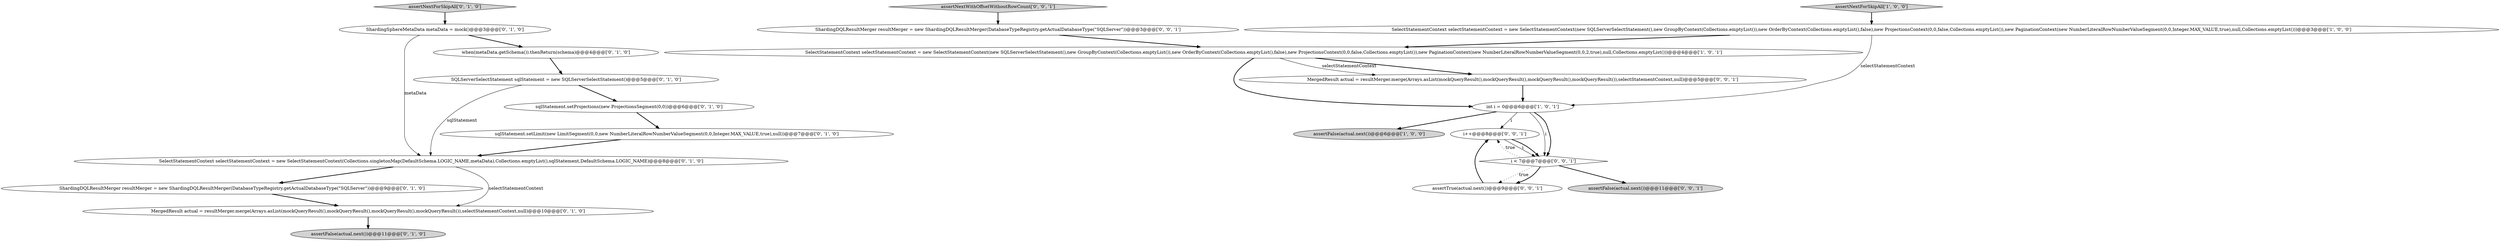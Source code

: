 digraph {
14 [style = filled, label = "ShardingDQLResultMerger resultMerger = new ShardingDQLResultMerger(DatabaseTypeRegistry.getActualDatabaseType(\"SQLServer\"))@@@9@@@['0', '1', '0']", fillcolor = white, shape = ellipse image = "AAA0AAABBB2BBB"];
4 [style = filled, label = "assertFalse(actual.next())@@@6@@@['1', '0', '0']", fillcolor = lightgray, shape = ellipse image = "AAA0AAABBB1BBB"];
5 [style = filled, label = "assertFalse(actual.next())@@@11@@@['0', '1', '0']", fillcolor = lightgray, shape = ellipse image = "AAA0AAABBB2BBB"];
10 [style = filled, label = "SQLServerSelectStatement sqlStatement = new SQLServerSelectStatement()@@@5@@@['0', '1', '0']", fillcolor = white, shape = ellipse image = "AAA1AAABBB2BBB"];
6 [style = filled, label = "assertNextForSkipAll['0', '1', '0']", fillcolor = lightgray, shape = diamond image = "AAA0AAABBB2BBB"];
1 [style = filled, label = "SelectStatementContext selectStatementContext = new SelectStatementContext(new SQLServerSelectStatement(),new GroupByContext(Collections.emptyList()),new OrderByContext(Collections.emptyList(),false),new ProjectionsContext(0,0,false,Collections.emptyList()),new PaginationContext(new NumberLiteralRowNumberValueSegment(0,0,Integer.MAX_VALUE,true),null,Collections.emptyList()))@@@3@@@['1', '0', '0']", fillcolor = white, shape = ellipse image = "AAA0AAABBB1BBB"];
11 [style = filled, label = "SelectStatementContext selectStatementContext = new SelectStatementContext(Collections.singletonMap(DefaultSchema.LOGIC_NAME,metaData),Collections.emptyList(),sqlStatement,DefaultSchema.LOGIC_NAME)@@@8@@@['0', '1', '0']", fillcolor = white, shape = ellipse image = "AAA1AAABBB2BBB"];
8 [style = filled, label = "sqlStatement.setProjections(new ProjectionsSegment(0,0))@@@6@@@['0', '1', '0']", fillcolor = white, shape = ellipse image = "AAA1AAABBB2BBB"];
15 [style = filled, label = "MergedResult actual = resultMerger.merge(Arrays.asList(mockQueryResult(),mockQueryResult(),mockQueryResult(),mockQueryResult()),selectStatementContext,null)@@@5@@@['0', '0', '1']", fillcolor = white, shape = ellipse image = "AAA0AAABBB3BBB"];
19 [style = filled, label = "i++@@@8@@@['0', '0', '1']", fillcolor = white, shape = ellipse image = "AAA0AAABBB3BBB"];
20 [style = filled, label = "assertFalse(actual.next())@@@11@@@['0', '0', '1']", fillcolor = lightgray, shape = ellipse image = "AAA0AAABBB3BBB"];
12 [style = filled, label = "sqlStatement.setLimit(new LimitSegment(0,0,new NumberLiteralRowNumberValueSegment(0,0,Integer.MAX_VALUE,true),null))@@@7@@@['0', '1', '0']", fillcolor = white, shape = ellipse image = "AAA1AAABBB2BBB"];
18 [style = filled, label = "assertTrue(actual.next())@@@9@@@['0', '0', '1']", fillcolor = white, shape = ellipse image = "AAA0AAABBB3BBB"];
3 [style = filled, label = "assertNextForSkipAll['1', '0', '0']", fillcolor = lightgray, shape = diamond image = "AAA0AAABBB1BBB"];
9 [style = filled, label = "ShardingSphereMetaData metaData = mock()@@@3@@@['0', '1', '0']", fillcolor = white, shape = ellipse image = "AAA0AAABBB2BBB"];
17 [style = filled, label = "i < 7@@@7@@@['0', '0', '1']", fillcolor = white, shape = diamond image = "AAA0AAABBB3BBB"];
2 [style = filled, label = "int i = 0@@@6@@@['1', '0', '1']", fillcolor = white, shape = ellipse image = "AAA0AAABBB1BBB"];
7 [style = filled, label = "when(metaData.getSchema()).thenReturn(schema)@@@4@@@['0', '1', '0']", fillcolor = white, shape = ellipse image = "AAA1AAABBB2BBB"];
21 [style = filled, label = "assertNextWithOffsetWithoutRowCount['0', '0', '1']", fillcolor = lightgray, shape = diamond image = "AAA0AAABBB3BBB"];
16 [style = filled, label = "ShardingDQLResultMerger resultMerger = new ShardingDQLResultMerger(DatabaseTypeRegistry.getActualDatabaseType(\"SQLServer\"))@@@3@@@['0', '0', '1']", fillcolor = white, shape = ellipse image = "AAA0AAABBB3BBB"];
13 [style = filled, label = "MergedResult actual = resultMerger.merge(Arrays.asList(mockQueryResult(),mockQueryResult(),mockQueryResult(),mockQueryResult()),selectStatementContext,null)@@@10@@@['0', '1', '0']", fillcolor = white, shape = ellipse image = "AAA0AAABBB2BBB"];
0 [style = filled, label = "SelectStatementContext selectStatementContext = new SelectStatementContext(new SQLServerSelectStatement(),new GroupByContext(Collections.emptyList()),new OrderByContext(Collections.emptyList(),false),new ProjectionsContext(0,0,false,Collections.emptyList()),new PaginationContext(new NumberLiteralRowNumberValueSegment(0,0,2,true),null,Collections.emptyList()))@@@4@@@['1', '0', '1']", fillcolor = white, shape = ellipse image = "AAA0AAABBB1BBB"];
19->17 [style = solid, label="i"];
17->19 [style = dotted, label="true"];
17->18 [style = dotted, label="true"];
2->4 [style = bold, label=""];
8->12 [style = bold, label=""];
2->17 [style = solid, label="i"];
7->10 [style = bold, label=""];
21->16 [style = bold, label=""];
1->2 [style = solid, label="selectStatementContext"];
14->13 [style = bold, label=""];
10->8 [style = bold, label=""];
16->0 [style = bold, label=""];
11->13 [style = solid, label="selectStatementContext"];
17->20 [style = bold, label=""];
11->14 [style = bold, label=""];
15->2 [style = bold, label=""];
2->17 [style = bold, label=""];
3->1 [style = bold, label=""];
9->7 [style = bold, label=""];
6->9 [style = bold, label=""];
0->15 [style = bold, label=""];
0->15 [style = solid, label="selectStatementContext"];
18->19 [style = bold, label=""];
19->17 [style = bold, label=""];
10->11 [style = solid, label="sqlStatement"];
9->11 [style = solid, label="metaData"];
12->11 [style = bold, label=""];
0->2 [style = bold, label=""];
13->5 [style = bold, label=""];
2->19 [style = solid, label="i"];
1->0 [style = bold, label=""];
17->18 [style = bold, label=""];
}
